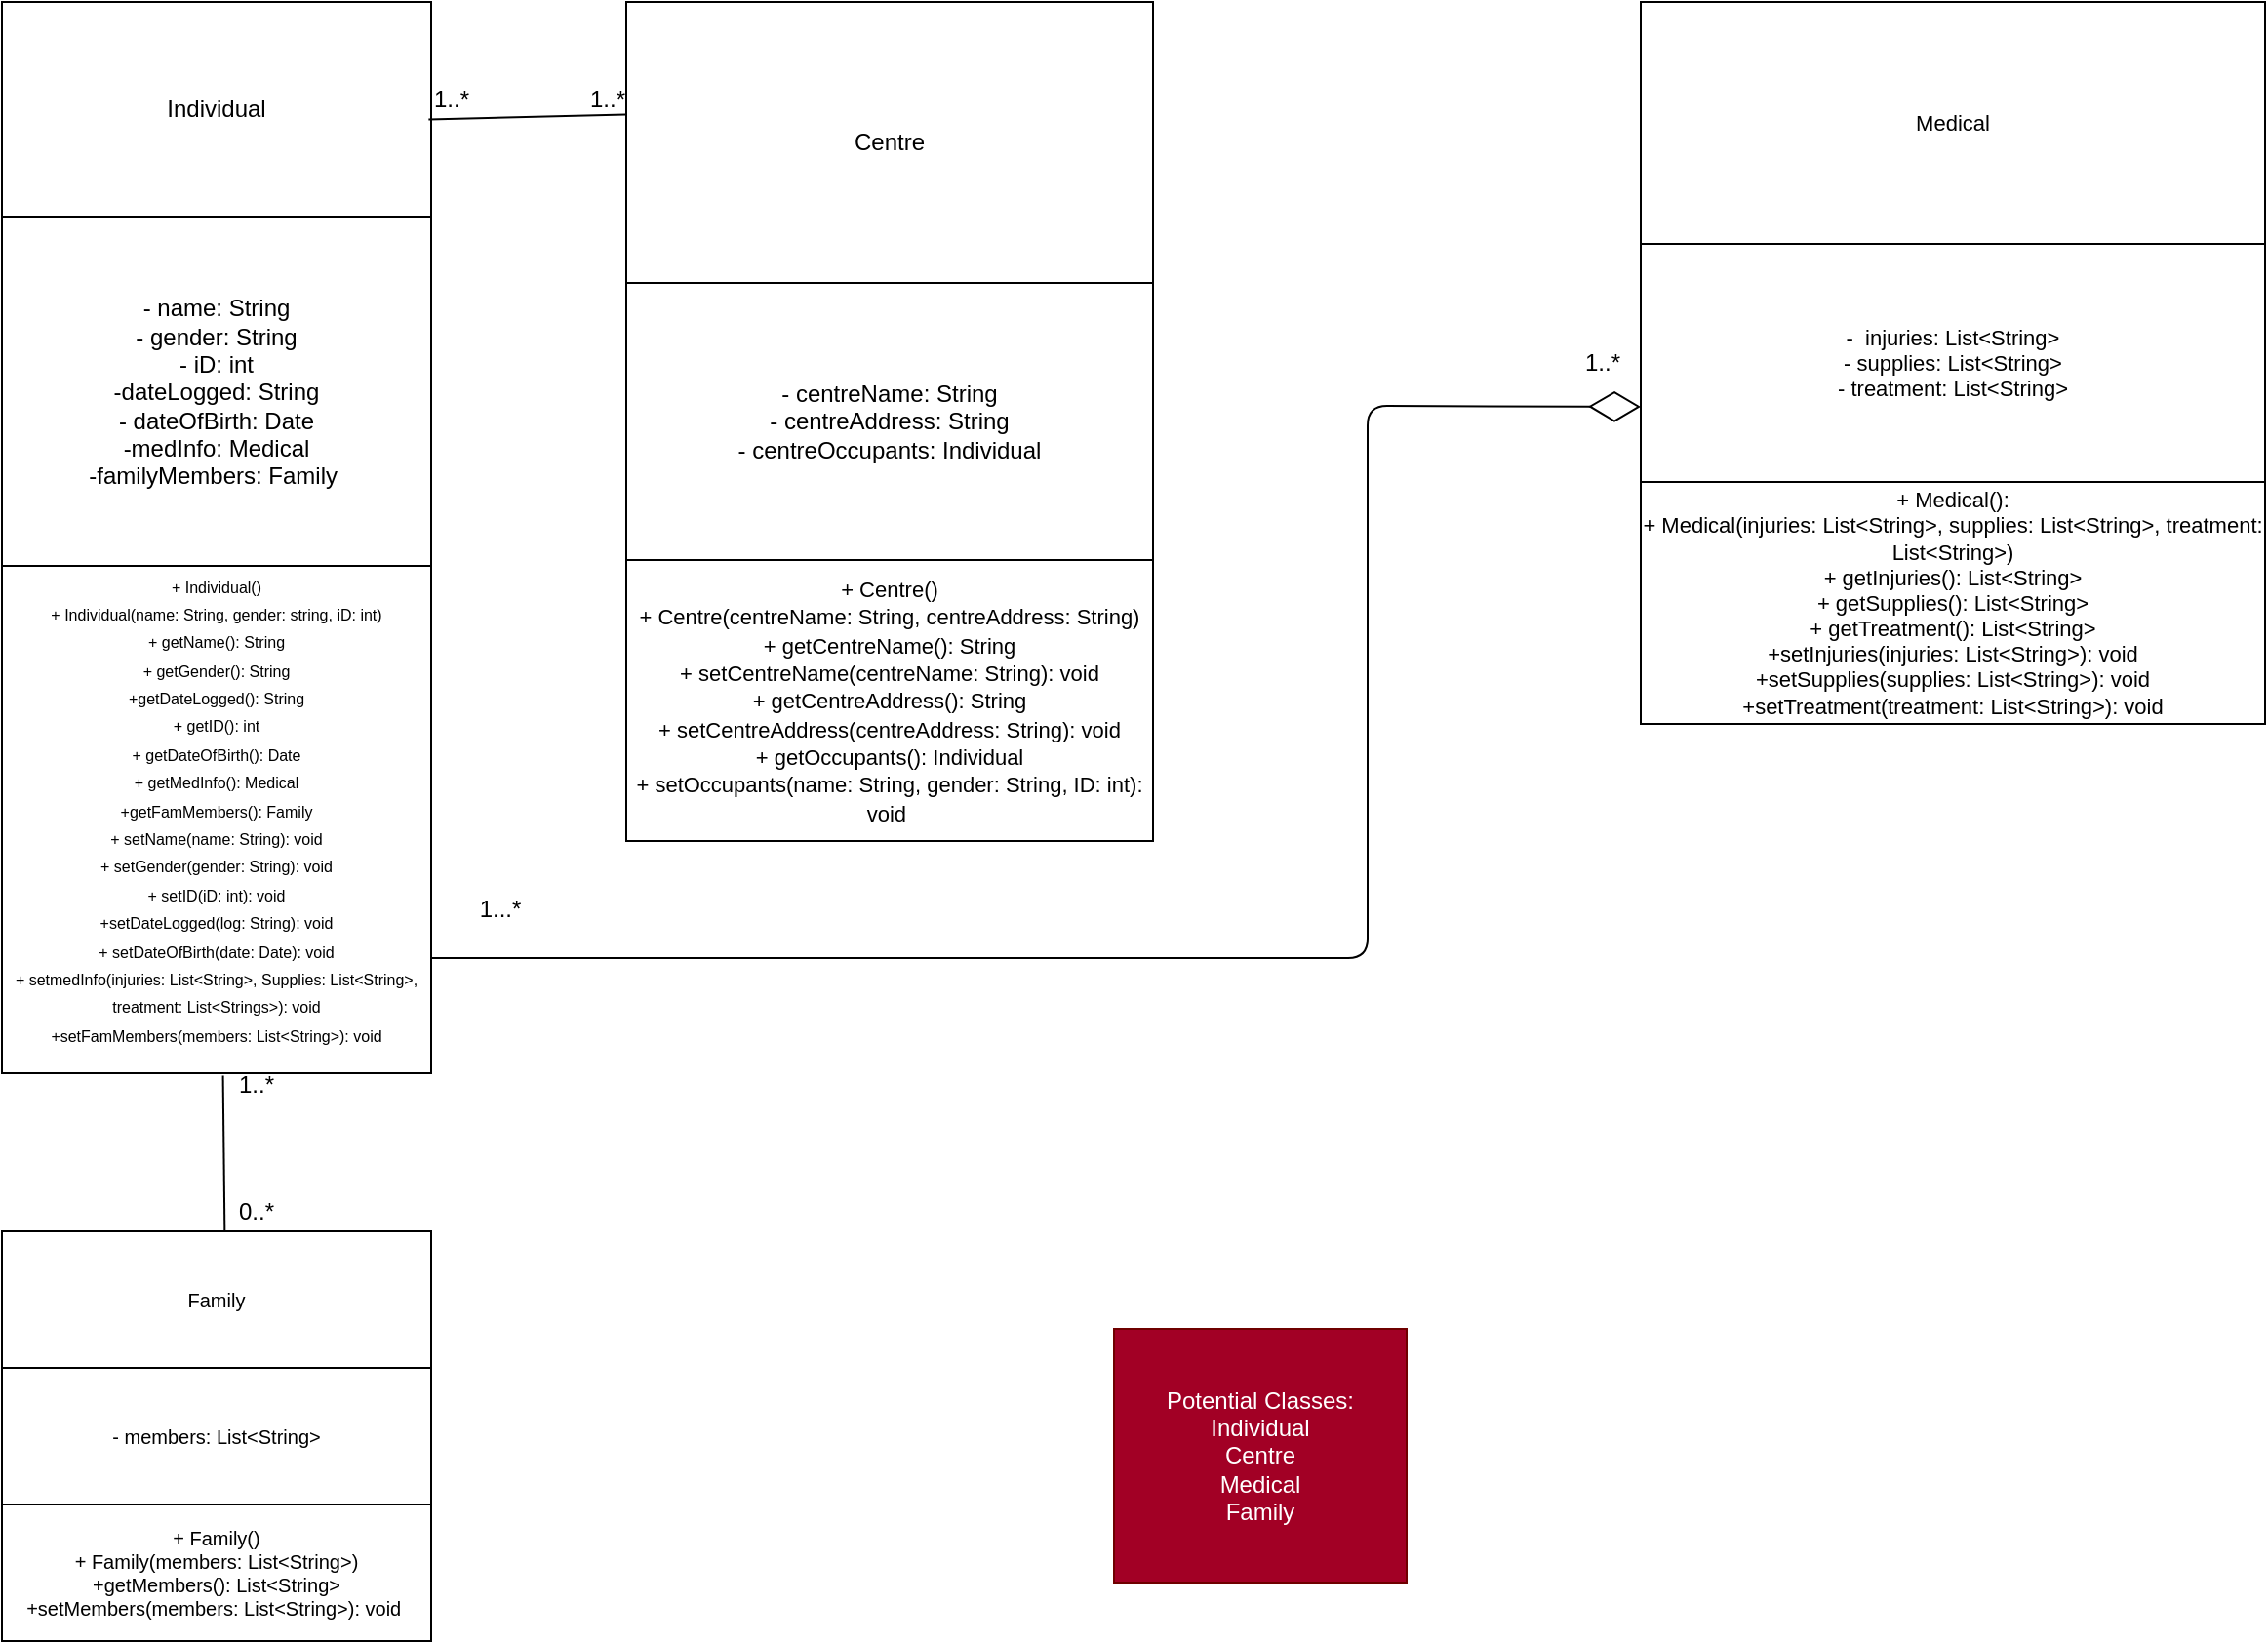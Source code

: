 <mxfile>
    <diagram id="N6uib-WTAvQgqnyQ_uLX" name="Page-1">
        <mxGraphModel dx="178" dy="82" grid="1" gridSize="10" guides="1" tooltips="1" connect="1" arrows="1" fold="1" page="1" pageScale="1" pageWidth="850" pageHeight="1100" math="0" shadow="0">
            <root>
                <mxCell id="0"/>
                <mxCell id="1" parent="0"/>
                <mxCell id="31" value="" style="shape=table;startSize=0;container=1;collapsible=0;childLayout=tableLayout;" parent="1" vertex="1">
                    <mxGeometry x="20" y="10" width="220" height="549" as="geometry"/>
                </mxCell>
                <mxCell id="32" value="" style="shape=tableRow;horizontal=0;startSize=0;swimlaneHead=0;swimlaneBody=0;top=0;left=0;bottom=0;right=0;collapsible=0;dropTarget=0;fillColor=none;points=[[0,0.5],[1,0.5]];portConstraint=eastwest;" parent="31" vertex="1">
                    <mxGeometry width="220" height="110" as="geometry"/>
                </mxCell>
                <mxCell id="33" value="Individual" style="shape=partialRectangle;html=1;whiteSpace=wrap;connectable=0;overflow=hidden;fillColor=none;top=0;left=0;bottom=0;right=0;pointerEvents=1;" parent="32" vertex="1">
                    <mxGeometry width="220" height="110" as="geometry">
                        <mxRectangle width="220" height="110" as="alternateBounds"/>
                    </mxGeometry>
                </mxCell>
                <mxCell id="34" value="" style="shape=tableRow;horizontal=0;startSize=0;swimlaneHead=0;swimlaneBody=0;top=0;left=0;bottom=0;right=0;collapsible=0;dropTarget=0;fillColor=none;points=[[0,0.5],[1,0.5]];portConstraint=eastwest;" parent="31" vertex="1">
                    <mxGeometry y="110" width="220" height="179" as="geometry"/>
                </mxCell>
                <mxCell id="35" value="- name: String&lt;br&gt;- gender: String&lt;br&gt;- iD: int&lt;br&gt;-dateLogged: String&lt;br&gt;- dateOfBirth: Date&lt;br&gt;-medInfo: Medical&lt;br&gt;-familyMembers: Family&amp;nbsp;" style="shape=partialRectangle;html=1;whiteSpace=wrap;connectable=0;overflow=hidden;fillColor=none;top=0;left=0;bottom=0;right=0;pointerEvents=1;" parent="34" vertex="1">
                    <mxGeometry width="220" height="179" as="geometry">
                        <mxRectangle width="220" height="179" as="alternateBounds"/>
                    </mxGeometry>
                </mxCell>
                <mxCell id="36" value="" style="shape=tableRow;horizontal=0;startSize=0;swimlaneHead=0;swimlaneBody=0;top=0;left=0;bottom=0;right=0;collapsible=0;dropTarget=0;fillColor=none;points=[[0,0.5],[1,0.5]];portConstraint=eastwest;" parent="31" vertex="1">
                    <mxGeometry y="289" width="220" height="260" as="geometry"/>
                </mxCell>
                <mxCell id="37" value="&lt;font style=&quot;font-size: 8px;&quot;&gt;+ Individual()&lt;br&gt;+ Individual(name: String, gender: string, iD: int)&lt;br&gt;+ getName(): String&lt;br&gt;+ getGender(): String&lt;br&gt;+getDateLogged(): String&lt;br&gt;+ getID(): int&lt;br&gt;+ getDateOfBirth(): Date&lt;br&gt;+ getMedInfo(): Medical&lt;br&gt;+getFamMembers(): Family&lt;br&gt;+ setName(name: String): void&lt;br&gt;+ setGender(gender: String): void&lt;br&gt;+ setID(iD: int): void&lt;br&gt;+setDateLogged(log: String): void&lt;br&gt;+ setDateOfBirth(date: Date): void&lt;br&gt;+ setmedInfo(injuries: List&amp;lt;String&amp;gt;, Supplies: List&amp;lt;String&amp;gt;, treatment: List&amp;lt;Strings&amp;gt;): void&lt;br&gt;+setFamMembers(members: List&amp;lt;String&amp;gt;): void&lt;br&gt;&lt;br&gt;&lt;/font&gt;" style="shape=partialRectangle;html=1;whiteSpace=wrap;connectable=0;overflow=hidden;fillColor=none;top=0;left=0;bottom=0;right=0;pointerEvents=1;" parent="36" vertex="1">
                    <mxGeometry width="220" height="260" as="geometry">
                        <mxRectangle width="220" height="260" as="alternateBounds"/>
                    </mxGeometry>
                </mxCell>
                <mxCell id="39" value="Potential Classes:&lt;br&gt;Individual&lt;br&gt;Centre&lt;br&gt;Medical&lt;br&gt;Family" style="text;html=1;strokeColor=#6F0000;fillColor=#a20025;align=center;verticalAlign=middle;whiteSpace=wrap;rounded=0;fontColor=#ffffff;" parent="1" vertex="1">
                    <mxGeometry x="590" y="690" width="150" height="130" as="geometry"/>
                </mxCell>
                <mxCell id="40" value="" style="shape=table;startSize=0;container=1;collapsible=0;childLayout=tableLayout;" parent="1" vertex="1">
                    <mxGeometry x="340" y="10" width="270" height="430" as="geometry"/>
                </mxCell>
                <mxCell id="41" value="" style="shape=tableRow;horizontal=0;startSize=0;swimlaneHead=0;swimlaneBody=0;top=0;left=0;bottom=0;right=0;collapsible=0;dropTarget=0;fillColor=none;points=[[0,0.5],[1,0.5]];portConstraint=eastwest;" parent="40" vertex="1">
                    <mxGeometry width="270" height="144" as="geometry"/>
                </mxCell>
                <mxCell id="42" value="Centre" style="shape=partialRectangle;html=1;whiteSpace=wrap;connectable=0;overflow=hidden;fillColor=none;top=0;left=0;bottom=0;right=0;pointerEvents=1;" parent="41" vertex="1">
                    <mxGeometry width="270" height="144" as="geometry">
                        <mxRectangle width="270" height="144" as="alternateBounds"/>
                    </mxGeometry>
                </mxCell>
                <mxCell id="43" value="" style="shape=tableRow;horizontal=0;startSize=0;swimlaneHead=0;swimlaneBody=0;top=0;left=0;bottom=0;right=0;collapsible=0;dropTarget=0;fillColor=none;points=[[0,0.5],[1,0.5]];portConstraint=eastwest;" parent="40" vertex="1">
                    <mxGeometry y="144" width="270" height="142" as="geometry"/>
                </mxCell>
                <mxCell id="44" value="- centreName: String&lt;br&gt;- centreAddress: String&lt;br&gt;- centreOccupants: Individual" style="shape=partialRectangle;html=1;whiteSpace=wrap;connectable=0;overflow=hidden;fillColor=none;top=0;left=0;bottom=0;right=0;pointerEvents=1;" parent="43" vertex="1">
                    <mxGeometry width="270" height="142" as="geometry">
                        <mxRectangle width="270" height="142" as="alternateBounds"/>
                    </mxGeometry>
                </mxCell>
                <mxCell id="45" value="" style="shape=tableRow;horizontal=0;startSize=0;swimlaneHead=0;swimlaneBody=0;top=0;left=0;bottom=0;right=0;collapsible=0;dropTarget=0;fillColor=none;points=[[0,0.5],[1,0.5]];portConstraint=eastwest;" parent="40" vertex="1">
                    <mxGeometry y="286" width="270" height="144" as="geometry"/>
                </mxCell>
                <mxCell id="46" value="&lt;font style=&quot;font-size: 11px;&quot;&gt;+ Centre()&lt;br&gt;+ Centre(centreName: String, centreAddress: String)&lt;br&gt;+ getCentreName(): String&lt;br&gt;+ setCentreName(centreName: String): void&lt;br&gt;+ getCentreAddress(): String&lt;br&gt;+ setCentreAddress(centreAddress: String): void&lt;br&gt;+ getOccupants(): Individual&lt;br&gt;+ setOccupants(name: String, gender: String, ID: int): void&amp;nbsp;&lt;/font&gt;" style="shape=partialRectangle;html=1;whiteSpace=wrap;connectable=0;overflow=hidden;fillColor=none;top=0;left=0;bottom=0;right=0;pointerEvents=1;" parent="45" vertex="1">
                    <mxGeometry width="270" height="144" as="geometry">
                        <mxRectangle width="270" height="144" as="alternateBounds"/>
                    </mxGeometry>
                </mxCell>
                <mxCell id="47" value="" style="shape=table;startSize=0;container=1;collapsible=0;childLayout=tableLayout;fontSize=11;" parent="1" vertex="1">
                    <mxGeometry x="860" y="10" width="320" height="370" as="geometry"/>
                </mxCell>
                <mxCell id="48" value="" style="shape=tableRow;horizontal=0;startSize=0;swimlaneHead=0;swimlaneBody=0;top=0;left=0;bottom=0;right=0;collapsible=0;dropTarget=0;fillColor=none;points=[[0,0.5],[1,0.5]];portConstraint=eastwest;fontSize=11;" parent="47" vertex="1">
                    <mxGeometry width="320" height="124" as="geometry"/>
                </mxCell>
                <mxCell id="49" value="Medical" style="shape=partialRectangle;html=1;whiteSpace=wrap;connectable=0;overflow=hidden;fillColor=none;top=0;left=0;bottom=0;right=0;pointerEvents=1;fontSize=11;" parent="48" vertex="1">
                    <mxGeometry width="320" height="124" as="geometry">
                        <mxRectangle width="320" height="124" as="alternateBounds"/>
                    </mxGeometry>
                </mxCell>
                <mxCell id="50" value="" style="shape=tableRow;horizontal=0;startSize=0;swimlaneHead=0;swimlaneBody=0;top=0;left=0;bottom=0;right=0;collapsible=0;dropTarget=0;fillColor=none;points=[[0,0.5],[1,0.5]];portConstraint=eastwest;fontSize=11;" parent="47" vertex="1">
                    <mxGeometry y="124" width="320" height="122" as="geometry"/>
                </mxCell>
                <mxCell id="51" value="-&amp;nbsp; injuries: List&amp;lt;String&amp;gt;&lt;br&gt;- supplies: List&amp;lt;String&amp;gt;&lt;br&gt;- treatment: List&amp;lt;String&amp;gt;" style="shape=partialRectangle;html=1;whiteSpace=wrap;connectable=0;overflow=hidden;fillColor=none;top=0;left=0;bottom=0;right=0;pointerEvents=1;fontSize=11;" parent="50" vertex="1">
                    <mxGeometry width="320" height="122" as="geometry">
                        <mxRectangle width="320" height="122" as="alternateBounds"/>
                    </mxGeometry>
                </mxCell>
                <mxCell id="52" value="" style="shape=tableRow;horizontal=0;startSize=0;swimlaneHead=0;swimlaneBody=0;top=0;left=0;bottom=0;right=0;collapsible=0;dropTarget=0;fillColor=none;points=[[0,0.5],[1,0.5]];portConstraint=eastwest;fontSize=11;" parent="47" vertex="1">
                    <mxGeometry y="246" width="320" height="124" as="geometry"/>
                </mxCell>
                <mxCell id="53" value="+ Medical():&lt;br&gt;+ Medical(injuries: List&amp;lt;String&amp;gt;, supplies: List&amp;lt;String&amp;gt;, treatment: List&amp;lt;String&amp;gt;)&lt;br&gt;+ getInjuries(): List&amp;lt;String&amp;gt;&lt;br&gt;+ getSupplies(): List&amp;lt;String&amp;gt;&lt;br&gt;+ getTreatment(): List&amp;lt;String&amp;gt;&lt;br&gt;+setInjuries(injuries: List&amp;lt;String&amp;gt;): void&lt;br&gt;+setSupplies(supplies: List&amp;lt;String&amp;gt;): void&lt;br&gt;+setTreatment(treatment: List&amp;lt;String&amp;gt;): void" style="shape=partialRectangle;html=1;whiteSpace=wrap;connectable=0;overflow=hidden;fillColor=none;top=0;left=0;bottom=0;right=0;pointerEvents=1;fontSize=11;" parent="52" vertex="1">
                    <mxGeometry width="320" height="124" as="geometry">
                        <mxRectangle width="320" height="124" as="alternateBounds"/>
                    </mxGeometry>
                </mxCell>
                <mxCell id="59" value="" style="shape=table;startSize=0;container=1;collapsible=0;childLayout=tableLayout;fontSize=10;" parent="1" vertex="1">
                    <mxGeometry x="20" y="640" width="220" height="210" as="geometry"/>
                </mxCell>
                <mxCell id="60" value="" style="shape=tableRow;horizontal=0;startSize=0;swimlaneHead=0;swimlaneBody=0;top=0;left=0;bottom=0;right=0;collapsible=0;dropTarget=0;fillColor=none;points=[[0,0.5],[1,0.5]];portConstraint=eastwest;fontSize=10;" parent="59" vertex="1">
                    <mxGeometry width="220" height="70" as="geometry"/>
                </mxCell>
                <mxCell id="61" value="Family" style="shape=partialRectangle;html=1;whiteSpace=wrap;connectable=0;overflow=hidden;fillColor=none;top=0;left=0;bottom=0;right=0;pointerEvents=1;fontSize=10;" parent="60" vertex="1">
                    <mxGeometry width="220" height="70" as="geometry">
                        <mxRectangle width="220" height="70" as="alternateBounds"/>
                    </mxGeometry>
                </mxCell>
                <mxCell id="62" value="" style="shape=tableRow;horizontal=0;startSize=0;swimlaneHead=0;swimlaneBody=0;top=0;left=0;bottom=0;right=0;collapsible=0;dropTarget=0;fillColor=none;points=[[0,0.5],[1,0.5]];portConstraint=eastwest;fontSize=10;" parent="59" vertex="1">
                    <mxGeometry y="70" width="220" height="70" as="geometry"/>
                </mxCell>
                <mxCell id="63" value="- members: List&amp;lt;String&amp;gt;" style="shape=partialRectangle;html=1;whiteSpace=wrap;connectable=0;overflow=hidden;fillColor=none;top=0;left=0;bottom=0;right=0;pointerEvents=1;fontSize=10;" parent="62" vertex="1">
                    <mxGeometry width="220" height="70" as="geometry">
                        <mxRectangle width="220" height="70" as="alternateBounds"/>
                    </mxGeometry>
                </mxCell>
                <mxCell id="64" value="" style="shape=tableRow;horizontal=0;startSize=0;swimlaneHead=0;swimlaneBody=0;top=0;left=0;bottom=0;right=0;collapsible=0;dropTarget=0;fillColor=none;points=[[0,0.5],[1,0.5]];portConstraint=eastwest;fontSize=10;" parent="59" vertex="1">
                    <mxGeometry y="140" width="220" height="70" as="geometry"/>
                </mxCell>
                <mxCell id="65" value="+ Family()&lt;br&gt;+ Family(members: List&amp;lt;String&amp;gt;)&lt;br&gt;+getMembers(): List&amp;lt;String&amp;gt;&lt;br&gt;+setMembers(members: List&amp;lt;String&amp;gt;): void&amp;nbsp;" style="shape=partialRectangle;html=1;whiteSpace=wrap;connectable=0;overflow=hidden;fillColor=none;top=0;left=0;bottom=0;right=0;pointerEvents=1;fontSize=10;" parent="64" vertex="1">
                    <mxGeometry width="220" height="70" as="geometry">
                        <mxRectangle width="220" height="70" as="alternateBounds"/>
                    </mxGeometry>
                </mxCell>
                <mxCell id="68" value="" style="endArrow=none;html=1;exitX=0.994;exitY=0.548;exitDx=0;exitDy=0;entryX=-0.001;entryY=0.401;entryDx=0;entryDy=0;entryPerimeter=0;exitPerimeter=0;" edge="1" parent="1" source="32" target="41">
                    <mxGeometry width="50" height="50" relative="1" as="geometry">
                        <mxPoint x="480" y="300" as="sourcePoint"/>
                        <mxPoint x="530" y="250" as="targetPoint"/>
                        <Array as="points"/>
                    </mxGeometry>
                </mxCell>
                <mxCell id="69" value="1..*" style="text;html=1;align=center;verticalAlign=middle;resizable=0;points=[];autosize=1;strokeColor=none;fillColor=none;" vertex="1" parent="1">
                    <mxGeometry x="230" y="45" width="40" height="30" as="geometry"/>
                </mxCell>
                <mxCell id="70" value="1..*" style="text;html=1;align=center;verticalAlign=middle;resizable=0;points=[];autosize=1;strokeColor=none;fillColor=none;" vertex="1" parent="1">
                    <mxGeometry x="310" y="45" width="40" height="30" as="geometry"/>
                </mxCell>
                <mxCell id="71" value="" style="endArrow=none;html=1;exitX=0.519;exitY=-0.002;exitDx=0;exitDy=0;exitPerimeter=0;entryX=0.515;entryY=1.005;entryDx=0;entryDy=0;entryPerimeter=0;" edge="1" parent="1" source="60" target="36">
                    <mxGeometry width="50" height="50" relative="1" as="geometry">
                        <mxPoint x="120" y="580" as="sourcePoint"/>
                        <mxPoint x="170" y="530" as="targetPoint"/>
                    </mxGeometry>
                </mxCell>
                <mxCell id="72" value="1..*" style="text;html=1;align=center;verticalAlign=middle;resizable=0;points=[];autosize=1;strokeColor=none;fillColor=none;" vertex="1" parent="1">
                    <mxGeometry x="130" y="550" width="40" height="30" as="geometry"/>
                </mxCell>
                <mxCell id="73" value="0..*" style="text;html=1;align=center;verticalAlign=middle;resizable=0;points=[];autosize=1;strokeColor=none;fillColor=none;" vertex="1" parent="1">
                    <mxGeometry x="130" y="615" width="40" height="30" as="geometry"/>
                </mxCell>
                <mxCell id="74" value="" style="endArrow=diamondThin;endFill=0;endSize=24;html=1;entryX=0;entryY=0.684;entryDx=0;entryDy=0;entryPerimeter=0;" edge="1" parent="1" target="50">
                    <mxGeometry width="160" relative="1" as="geometry">
                        <mxPoint x="240" y="500" as="sourcePoint"/>
                        <mxPoint x="720" y="220" as="targetPoint"/>
                        <Array as="points">
                            <mxPoint x="720" y="500"/>
                            <mxPoint x="720" y="217"/>
                        </Array>
                    </mxGeometry>
                </mxCell>
                <mxCell id="75" value="1...*" style="text;html=1;align=center;verticalAlign=middle;resizable=0;points=[];autosize=1;strokeColor=none;fillColor=none;" vertex="1" parent="1">
                    <mxGeometry x="255" y="460" width="40" height="30" as="geometry"/>
                </mxCell>
                <mxCell id="77" value="1..*" style="text;html=1;align=center;verticalAlign=middle;resizable=0;points=[];autosize=1;strokeColor=none;fillColor=none;" vertex="1" parent="1">
                    <mxGeometry x="820" y="180" width="40" height="30" as="geometry"/>
                </mxCell>
            </root>
        </mxGraphModel>
    </diagram>
</mxfile>